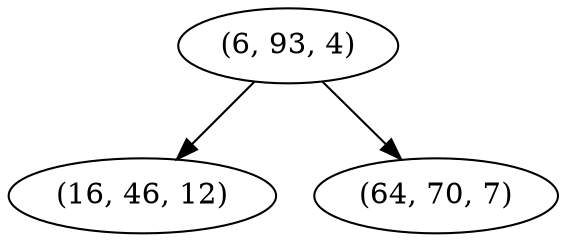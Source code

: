 digraph tree {
    "(6, 93, 4)";
    "(16, 46, 12)";
    "(64, 70, 7)";
    "(6, 93, 4)" -> "(16, 46, 12)";
    "(6, 93, 4)" -> "(64, 70, 7)";
}
